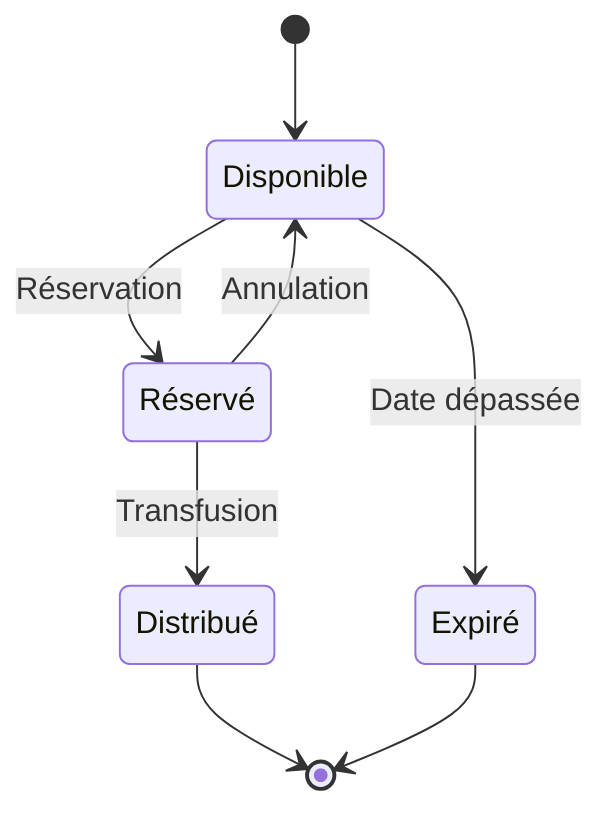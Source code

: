 stateDiagram-v2
    [*] --> Disponible
    Disponible --> Réservé : Réservation
    Réservé --> Disponible : Annulation
    Réservé --> Distribué : Transfusion
    Disponible --> Expiré : Date dépassée
    Distribué --> [*]
    Expiré --> [*]